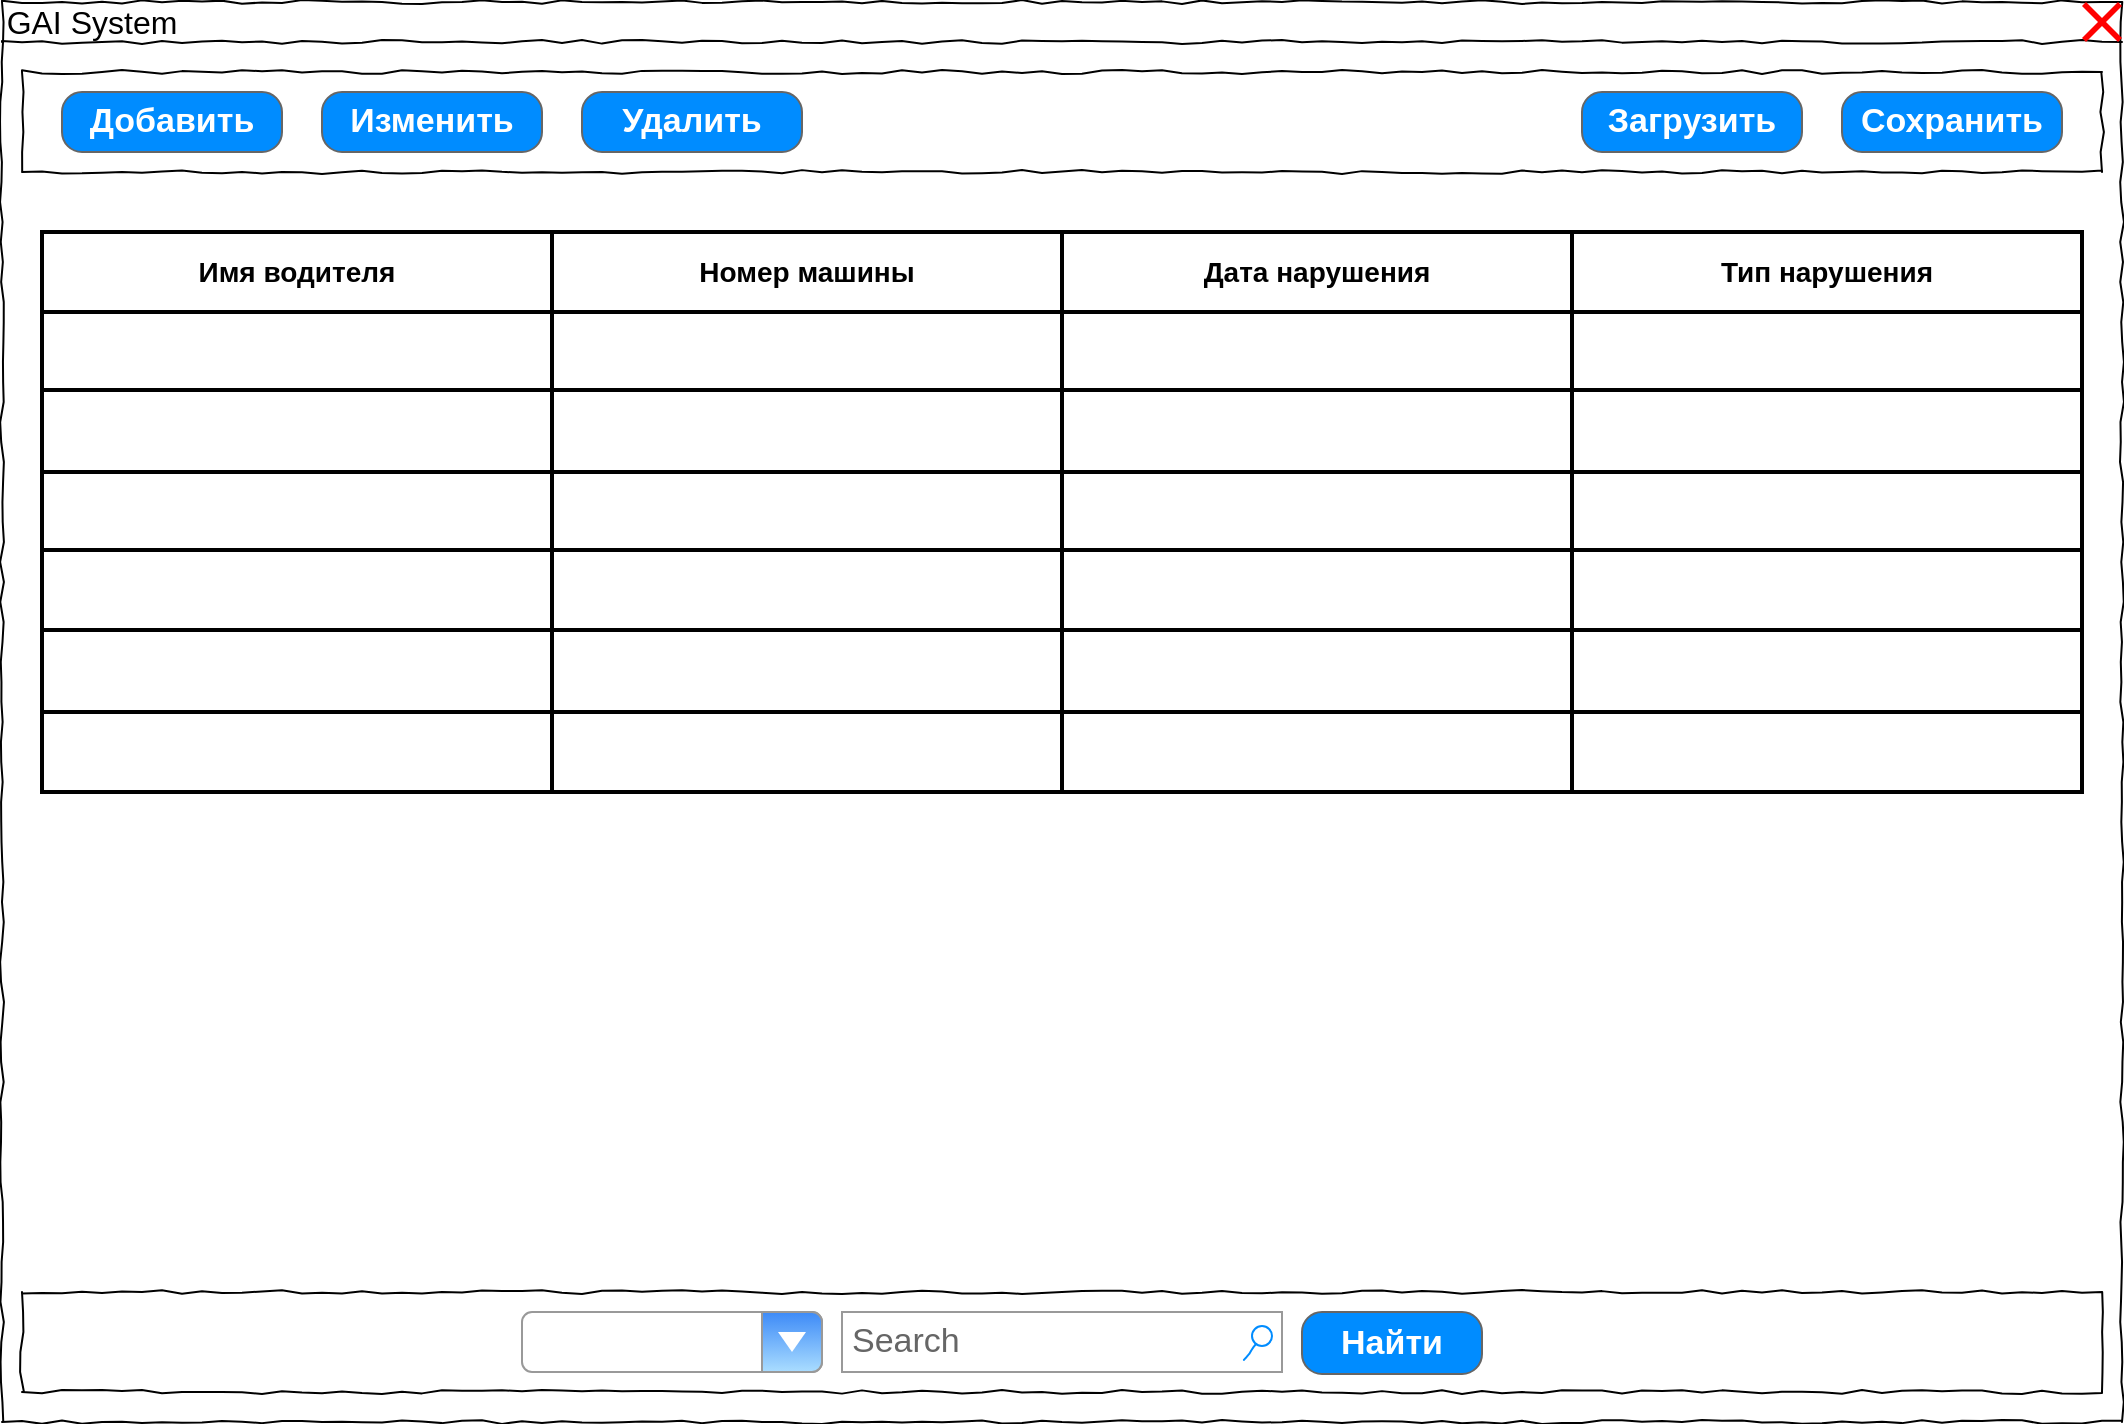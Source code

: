 <mxfile version="24.7.8">
  <diagram name="Page-1" id="03018318-947c-dd8e-b7a3-06fadd420f32">
    <mxGraphModel dx="1468" dy="1088" grid="1" gridSize="10" guides="1" tooltips="1" connect="1" arrows="1" fold="1" page="1" pageScale="1" pageWidth="1100" pageHeight="850" background="none" math="0" shadow="0">
      <root>
        <mxCell id="0" />
        <mxCell id="1" parent="0" />
        <mxCell id="677b7b8949515195-1" value="" style="whiteSpace=wrap;html=1;rounded=0;shadow=0;labelBackgroundColor=none;strokeColor=#000000;strokeWidth=1;fillColor=none;fontFamily=Verdana;fontSize=12;fontColor=#000000;align=center;comic=1;" parent="1" vertex="1">
          <mxGeometry x="20" y="125" width="1060" height="710" as="geometry" />
        </mxCell>
        <mxCell id="677b7b8949515195-3" value="Search" style="strokeWidth=1;shadow=0;dashed=0;align=center;html=1;shape=mxgraph.mockup.forms.searchBox;strokeColor=#999999;mainText=;strokeColor2=#008cff;fontColor=#666666;fontSize=17;align=left;spacingLeft=3;rounded=0;labelBackgroundColor=none;comic=1;" parent="1" vertex="1">
          <mxGeometry x="440" y="780" width="220" height="30" as="geometry" />
        </mxCell>
        <mxCell id="677b7b8949515195-9" value="" style="line;strokeWidth=1;html=1;rounded=0;shadow=0;labelBackgroundColor=none;fillColor=none;fontFamily=Verdana;fontSize=14;fontColor=#000000;align=center;comic=1;" parent="1" vertex="1">
          <mxGeometry x="20" y="140" width="1060" height="10" as="geometry" />
        </mxCell>
        <mxCell id="677b7b8949515195-10" value="" style="whiteSpace=wrap;html=1;rounded=0;shadow=0;labelBackgroundColor=none;strokeWidth=1;fillColor=none;fontFamily=Verdana;fontSize=12;align=center;comic=1;" parent="1" vertex="1">
          <mxGeometry x="30" y="160" width="1040" height="50" as="geometry" />
        </mxCell>
        <mxCell id="CNY90YAkgWfJfwW_G2L8-7" value="" style="whiteSpace=wrap;html=1;rounded=0;shadow=0;labelBackgroundColor=none;strokeWidth=1;fillColor=none;fontFamily=Verdana;fontSize=12;align=center;comic=1;" vertex="1" parent="1">
          <mxGeometry x="30" y="770" width="1040" height="50" as="geometry" />
        </mxCell>
        <mxCell id="CNY90YAkgWfJfwW_G2L8-8" value="" style="strokeWidth=1;shadow=0;dashed=0;align=center;html=1;shape=mxgraph.mockup.forms.comboBox;strokeColor=#999999;fillColor=#3d8af7;align=left;fillColor2=#aaddff;mainText=;fontColor=#666666;fontSize=17;spacingLeft=3;" vertex="1" parent="1">
          <mxGeometry x="280" y="780" width="150" height="30" as="geometry" />
        </mxCell>
        <mxCell id="CNY90YAkgWfJfwW_G2L8-9" value="Добавить" style="strokeWidth=1;shadow=0;dashed=0;align=center;html=1;shape=mxgraph.mockup.buttons.button;strokeColor=#666666;fontColor=#ffffff;mainText=;buttonStyle=round;fontSize=17;fontStyle=1;fillColor=#008cff;whiteSpace=wrap;" vertex="1" parent="1">
          <mxGeometry x="50" y="170" width="110" height="30" as="geometry" />
        </mxCell>
        <mxCell id="CNY90YAkgWfJfwW_G2L8-10" value="Изменить" style="strokeWidth=1;shadow=0;dashed=0;align=center;html=1;shape=mxgraph.mockup.buttons.button;strokeColor=#666666;fontColor=#ffffff;mainText=;buttonStyle=round;fontSize=17;fontStyle=1;fillColor=#008cff;whiteSpace=wrap;" vertex="1" parent="1">
          <mxGeometry x="180" y="170" width="110" height="30" as="geometry" />
        </mxCell>
        <mxCell id="CNY90YAkgWfJfwW_G2L8-11" value="Удалить" style="strokeWidth=1;shadow=0;dashed=0;align=center;html=1;shape=mxgraph.mockup.buttons.button;strokeColor=#666666;fontColor=#ffffff;mainText=;buttonStyle=round;fontSize=17;fontStyle=1;fillColor=#008cff;whiteSpace=wrap;" vertex="1" parent="1">
          <mxGeometry x="310" y="170" width="110" height="30" as="geometry" />
        </mxCell>
        <mxCell id="CNY90YAkgWfJfwW_G2L8-12" value="Найти" style="strokeWidth=1;shadow=0;dashed=0;align=center;html=1;shape=mxgraph.mockup.buttons.button;strokeColor=#666666;fontColor=#ffffff;mainText=;buttonStyle=round;fontSize=17;fontStyle=1;fillColor=#008cff;whiteSpace=wrap;" vertex="1" parent="1">
          <mxGeometry x="670" y="780" width="90" height="31" as="geometry" />
        </mxCell>
        <mxCell id="CNY90YAkgWfJfwW_G2L8-13" value="GAI System" style="text;html=1;align=center;verticalAlign=middle;whiteSpace=wrap;rounded=0;fontSize=16;" vertex="1" parent="1">
          <mxGeometry x="20" y="125" width="90" height="19" as="geometry" />
        </mxCell>
        <mxCell id="CNY90YAkgWfJfwW_G2L8-14" value="" style="shape=mxgraph.mockup.markup.redX;fillColor=#ff0000;html=1;shadow=0;whiteSpace=wrap;strokeColor=none;" vertex="1" parent="1">
          <mxGeometry x="1060" y="125" width="20" height="20" as="geometry" />
        </mxCell>
        <mxCell id="CNY90YAkgWfJfwW_G2L8-15" value="" style="shape=table;html=1;whiteSpace=wrap;startSize=0;container=1;collapsible=0;childLayout=tableLayout;strokeWidth=2;fontSize=17;" vertex="1" parent="1">
          <mxGeometry x="40" y="240" width="1020" height="280" as="geometry" />
        </mxCell>
        <mxCell id="CNY90YAkgWfJfwW_G2L8-16" value="" style="shape=tableRow;horizontal=0;startSize=0;swimlaneHead=0;swimlaneBody=0;top=0;left=0;bottom=0;right=0;collapsible=0;dropTarget=0;fillColor=none;points=[[0,0.5],[1,0.5]];portConstraint=eastwest;" vertex="1" parent="CNY90YAkgWfJfwW_G2L8-15">
          <mxGeometry width="1020" height="40" as="geometry" />
        </mxCell>
        <mxCell id="CNY90YAkgWfJfwW_G2L8-17" value="Имя водителя" style="shape=partialRectangle;html=1;whiteSpace=wrap;connectable=0;fillColor=none;top=0;left=0;bottom=0;right=0;overflow=hidden;fontStyle=1;fontSize=14;" vertex="1" parent="CNY90YAkgWfJfwW_G2L8-16">
          <mxGeometry width="255" height="40" as="geometry">
            <mxRectangle width="255" height="40" as="alternateBounds" />
          </mxGeometry>
        </mxCell>
        <mxCell id="CNY90YAkgWfJfwW_G2L8-18" value="Номер машины" style="shape=partialRectangle;html=1;whiteSpace=wrap;connectable=0;fillColor=none;top=0;left=0;bottom=0;right=0;overflow=hidden;fontStyle=1;fontSize=14;" vertex="1" parent="CNY90YAkgWfJfwW_G2L8-16">
          <mxGeometry x="255" width="255" height="40" as="geometry">
            <mxRectangle width="255" height="40" as="alternateBounds" />
          </mxGeometry>
        </mxCell>
        <mxCell id="CNY90YAkgWfJfwW_G2L8-25" value="Дата нарушения" style="shape=partialRectangle;html=1;whiteSpace=wrap;connectable=0;fillColor=none;top=0;left=0;bottom=0;right=0;overflow=hidden;fontStyle=1;fontSize=14;" vertex="1" parent="CNY90YAkgWfJfwW_G2L8-16">
          <mxGeometry x="510" width="255" height="40" as="geometry">
            <mxRectangle width="255" height="40" as="alternateBounds" />
          </mxGeometry>
        </mxCell>
        <mxCell id="CNY90YAkgWfJfwW_G2L8-28" value="Тип нарушения" style="shape=partialRectangle;html=1;whiteSpace=wrap;connectable=0;fillColor=none;top=0;left=0;bottom=0;right=0;overflow=hidden;fontStyle=1;fontSize=14;" vertex="1" parent="CNY90YAkgWfJfwW_G2L8-16">
          <mxGeometry x="765" width="255" height="40" as="geometry">
            <mxRectangle width="255" height="40" as="alternateBounds" />
          </mxGeometry>
        </mxCell>
        <mxCell id="CNY90YAkgWfJfwW_G2L8-19" value="" style="shape=tableRow;horizontal=0;startSize=0;swimlaneHead=0;swimlaneBody=0;top=0;left=0;bottom=0;right=0;collapsible=0;dropTarget=0;fillColor=none;points=[[0,0.5],[1,0.5]];portConstraint=eastwest;" vertex="1" parent="CNY90YAkgWfJfwW_G2L8-15">
          <mxGeometry y="40" width="1020" height="39" as="geometry" />
        </mxCell>
        <mxCell id="CNY90YAkgWfJfwW_G2L8-20" value="" style="shape=partialRectangle;html=1;whiteSpace=wrap;connectable=0;fillColor=none;top=0;left=0;bottom=0;right=0;overflow=hidden;" vertex="1" parent="CNY90YAkgWfJfwW_G2L8-19">
          <mxGeometry width="255" height="39" as="geometry">
            <mxRectangle width="255" height="39" as="alternateBounds" />
          </mxGeometry>
        </mxCell>
        <mxCell id="CNY90YAkgWfJfwW_G2L8-21" value="" style="shape=partialRectangle;html=1;whiteSpace=wrap;connectable=0;fillColor=none;top=0;left=0;bottom=0;right=0;overflow=hidden;" vertex="1" parent="CNY90YAkgWfJfwW_G2L8-19">
          <mxGeometry x="255" width="255" height="39" as="geometry">
            <mxRectangle width="255" height="39" as="alternateBounds" />
          </mxGeometry>
        </mxCell>
        <mxCell id="CNY90YAkgWfJfwW_G2L8-26" style="shape=partialRectangle;html=1;whiteSpace=wrap;connectable=0;fillColor=none;top=0;left=0;bottom=0;right=0;overflow=hidden;" vertex="1" parent="CNY90YAkgWfJfwW_G2L8-19">
          <mxGeometry x="510" width="255" height="39" as="geometry">
            <mxRectangle width="255" height="39" as="alternateBounds" />
          </mxGeometry>
        </mxCell>
        <mxCell id="CNY90YAkgWfJfwW_G2L8-29" style="shape=partialRectangle;html=1;whiteSpace=wrap;connectable=0;fillColor=none;top=0;left=0;bottom=0;right=0;overflow=hidden;" vertex="1" parent="CNY90YAkgWfJfwW_G2L8-19">
          <mxGeometry x="765" width="255" height="39" as="geometry">
            <mxRectangle width="255" height="39" as="alternateBounds" />
          </mxGeometry>
        </mxCell>
        <mxCell id="CNY90YAkgWfJfwW_G2L8-22" value="" style="shape=tableRow;horizontal=0;startSize=0;swimlaneHead=0;swimlaneBody=0;top=0;left=0;bottom=0;right=0;collapsible=0;dropTarget=0;fillColor=none;points=[[0,0.5],[1,0.5]];portConstraint=eastwest;" vertex="1" parent="CNY90YAkgWfJfwW_G2L8-15">
          <mxGeometry y="79" width="1020" height="41" as="geometry" />
        </mxCell>
        <mxCell id="CNY90YAkgWfJfwW_G2L8-23" value="" style="shape=partialRectangle;html=1;whiteSpace=wrap;connectable=0;fillColor=none;top=0;left=0;bottom=0;right=0;overflow=hidden;" vertex="1" parent="CNY90YAkgWfJfwW_G2L8-22">
          <mxGeometry width="255" height="41" as="geometry">
            <mxRectangle width="255" height="41" as="alternateBounds" />
          </mxGeometry>
        </mxCell>
        <mxCell id="CNY90YAkgWfJfwW_G2L8-24" value="" style="shape=partialRectangle;html=1;whiteSpace=wrap;connectable=0;fillColor=none;top=0;left=0;bottom=0;right=0;overflow=hidden;" vertex="1" parent="CNY90YAkgWfJfwW_G2L8-22">
          <mxGeometry x="255" width="255" height="41" as="geometry">
            <mxRectangle width="255" height="41" as="alternateBounds" />
          </mxGeometry>
        </mxCell>
        <mxCell id="CNY90YAkgWfJfwW_G2L8-27" style="shape=partialRectangle;html=1;whiteSpace=wrap;connectable=0;fillColor=none;top=0;left=0;bottom=0;right=0;overflow=hidden;" vertex="1" parent="CNY90YAkgWfJfwW_G2L8-22">
          <mxGeometry x="510" width="255" height="41" as="geometry">
            <mxRectangle width="255" height="41" as="alternateBounds" />
          </mxGeometry>
        </mxCell>
        <mxCell id="CNY90YAkgWfJfwW_G2L8-30" style="shape=partialRectangle;html=1;whiteSpace=wrap;connectable=0;fillColor=none;top=0;left=0;bottom=0;right=0;overflow=hidden;" vertex="1" parent="CNY90YAkgWfJfwW_G2L8-22">
          <mxGeometry x="765" width="255" height="41" as="geometry">
            <mxRectangle width="255" height="41" as="alternateBounds" />
          </mxGeometry>
        </mxCell>
        <mxCell id="CNY90YAkgWfJfwW_G2L8-31" style="shape=tableRow;horizontal=0;startSize=0;swimlaneHead=0;swimlaneBody=0;top=0;left=0;bottom=0;right=0;collapsible=0;dropTarget=0;fillColor=none;points=[[0,0.5],[1,0.5]];portConstraint=eastwest;" vertex="1" parent="CNY90YAkgWfJfwW_G2L8-15">
          <mxGeometry y="120" width="1020" height="39" as="geometry" />
        </mxCell>
        <mxCell id="CNY90YAkgWfJfwW_G2L8-32" style="shape=partialRectangle;html=1;whiteSpace=wrap;connectable=0;fillColor=none;top=0;left=0;bottom=0;right=0;overflow=hidden;" vertex="1" parent="CNY90YAkgWfJfwW_G2L8-31">
          <mxGeometry width="255" height="39" as="geometry">
            <mxRectangle width="255" height="39" as="alternateBounds" />
          </mxGeometry>
        </mxCell>
        <mxCell id="CNY90YAkgWfJfwW_G2L8-33" style="shape=partialRectangle;html=1;whiteSpace=wrap;connectable=0;fillColor=none;top=0;left=0;bottom=0;right=0;overflow=hidden;" vertex="1" parent="CNY90YAkgWfJfwW_G2L8-31">
          <mxGeometry x="255" width="255" height="39" as="geometry">
            <mxRectangle width="255" height="39" as="alternateBounds" />
          </mxGeometry>
        </mxCell>
        <mxCell id="CNY90YAkgWfJfwW_G2L8-34" style="shape=partialRectangle;html=1;whiteSpace=wrap;connectable=0;fillColor=none;top=0;left=0;bottom=0;right=0;overflow=hidden;" vertex="1" parent="CNY90YAkgWfJfwW_G2L8-31">
          <mxGeometry x="510" width="255" height="39" as="geometry">
            <mxRectangle width="255" height="39" as="alternateBounds" />
          </mxGeometry>
        </mxCell>
        <mxCell id="CNY90YAkgWfJfwW_G2L8-35" style="shape=partialRectangle;html=1;whiteSpace=wrap;connectable=0;fillColor=none;top=0;left=0;bottom=0;right=0;overflow=hidden;" vertex="1" parent="CNY90YAkgWfJfwW_G2L8-31">
          <mxGeometry x="765" width="255" height="39" as="geometry">
            <mxRectangle width="255" height="39" as="alternateBounds" />
          </mxGeometry>
        </mxCell>
        <mxCell id="CNY90YAkgWfJfwW_G2L8-36" style="shape=tableRow;horizontal=0;startSize=0;swimlaneHead=0;swimlaneBody=0;top=0;left=0;bottom=0;right=0;collapsible=0;dropTarget=0;fillColor=none;points=[[0,0.5],[1,0.5]];portConstraint=eastwest;" vertex="1" parent="CNY90YAkgWfJfwW_G2L8-15">
          <mxGeometry y="159" width="1020" height="40" as="geometry" />
        </mxCell>
        <mxCell id="CNY90YAkgWfJfwW_G2L8-37" style="shape=partialRectangle;html=1;whiteSpace=wrap;connectable=0;fillColor=none;top=0;left=0;bottom=0;right=0;overflow=hidden;" vertex="1" parent="CNY90YAkgWfJfwW_G2L8-36">
          <mxGeometry width="255" height="40" as="geometry">
            <mxRectangle width="255" height="40" as="alternateBounds" />
          </mxGeometry>
        </mxCell>
        <mxCell id="CNY90YAkgWfJfwW_G2L8-38" style="shape=partialRectangle;html=1;whiteSpace=wrap;connectable=0;fillColor=none;top=0;left=0;bottom=0;right=0;overflow=hidden;" vertex="1" parent="CNY90YAkgWfJfwW_G2L8-36">
          <mxGeometry x="255" width="255" height="40" as="geometry">
            <mxRectangle width="255" height="40" as="alternateBounds" />
          </mxGeometry>
        </mxCell>
        <mxCell id="CNY90YAkgWfJfwW_G2L8-39" style="shape=partialRectangle;html=1;whiteSpace=wrap;connectable=0;fillColor=none;top=0;left=0;bottom=0;right=0;overflow=hidden;" vertex="1" parent="CNY90YAkgWfJfwW_G2L8-36">
          <mxGeometry x="510" width="255" height="40" as="geometry">
            <mxRectangle width="255" height="40" as="alternateBounds" />
          </mxGeometry>
        </mxCell>
        <mxCell id="CNY90YAkgWfJfwW_G2L8-40" style="shape=partialRectangle;html=1;whiteSpace=wrap;connectable=0;fillColor=none;top=0;left=0;bottom=0;right=0;overflow=hidden;" vertex="1" parent="CNY90YAkgWfJfwW_G2L8-36">
          <mxGeometry x="765" width="255" height="40" as="geometry">
            <mxRectangle width="255" height="40" as="alternateBounds" />
          </mxGeometry>
        </mxCell>
        <mxCell id="CNY90YAkgWfJfwW_G2L8-41" style="shape=tableRow;horizontal=0;startSize=0;swimlaneHead=0;swimlaneBody=0;top=0;left=0;bottom=0;right=0;collapsible=0;dropTarget=0;fillColor=none;points=[[0,0.5],[1,0.5]];portConstraint=eastwest;" vertex="1" parent="CNY90YAkgWfJfwW_G2L8-15">
          <mxGeometry y="199" width="1020" height="41" as="geometry" />
        </mxCell>
        <mxCell id="CNY90YAkgWfJfwW_G2L8-42" style="shape=partialRectangle;html=1;whiteSpace=wrap;connectable=0;fillColor=none;top=0;left=0;bottom=0;right=0;overflow=hidden;" vertex="1" parent="CNY90YAkgWfJfwW_G2L8-41">
          <mxGeometry width="255" height="41" as="geometry">
            <mxRectangle width="255" height="41" as="alternateBounds" />
          </mxGeometry>
        </mxCell>
        <mxCell id="CNY90YAkgWfJfwW_G2L8-43" style="shape=partialRectangle;html=1;whiteSpace=wrap;connectable=0;fillColor=none;top=0;left=0;bottom=0;right=0;overflow=hidden;" vertex="1" parent="CNY90YAkgWfJfwW_G2L8-41">
          <mxGeometry x="255" width="255" height="41" as="geometry">
            <mxRectangle width="255" height="41" as="alternateBounds" />
          </mxGeometry>
        </mxCell>
        <mxCell id="CNY90YAkgWfJfwW_G2L8-44" style="shape=partialRectangle;html=1;whiteSpace=wrap;connectable=0;fillColor=none;top=0;left=0;bottom=0;right=0;overflow=hidden;" vertex="1" parent="CNY90YAkgWfJfwW_G2L8-41">
          <mxGeometry x="510" width="255" height="41" as="geometry">
            <mxRectangle width="255" height="41" as="alternateBounds" />
          </mxGeometry>
        </mxCell>
        <mxCell id="CNY90YAkgWfJfwW_G2L8-45" style="shape=partialRectangle;html=1;whiteSpace=wrap;connectable=0;fillColor=none;top=0;left=0;bottom=0;right=0;overflow=hidden;" vertex="1" parent="CNY90YAkgWfJfwW_G2L8-41">
          <mxGeometry x="765" width="255" height="41" as="geometry">
            <mxRectangle width="255" height="41" as="alternateBounds" />
          </mxGeometry>
        </mxCell>
        <mxCell id="CNY90YAkgWfJfwW_G2L8-46" style="shape=tableRow;horizontal=0;startSize=0;swimlaneHead=0;swimlaneBody=0;top=0;left=0;bottom=0;right=0;collapsible=0;dropTarget=0;fillColor=none;points=[[0,0.5],[1,0.5]];portConstraint=eastwest;" vertex="1" parent="CNY90YAkgWfJfwW_G2L8-15">
          <mxGeometry y="240" width="1020" height="40" as="geometry" />
        </mxCell>
        <mxCell id="CNY90YAkgWfJfwW_G2L8-47" style="shape=partialRectangle;html=1;whiteSpace=wrap;connectable=0;fillColor=none;top=0;left=0;bottom=0;right=0;overflow=hidden;" vertex="1" parent="CNY90YAkgWfJfwW_G2L8-46">
          <mxGeometry width="255" height="40" as="geometry">
            <mxRectangle width="255" height="40" as="alternateBounds" />
          </mxGeometry>
        </mxCell>
        <mxCell id="CNY90YAkgWfJfwW_G2L8-48" style="shape=partialRectangle;html=1;whiteSpace=wrap;connectable=0;fillColor=none;top=0;left=0;bottom=0;right=0;overflow=hidden;" vertex="1" parent="CNY90YAkgWfJfwW_G2L8-46">
          <mxGeometry x="255" width="255" height="40" as="geometry">
            <mxRectangle width="255" height="40" as="alternateBounds" />
          </mxGeometry>
        </mxCell>
        <mxCell id="CNY90YAkgWfJfwW_G2L8-49" style="shape=partialRectangle;html=1;whiteSpace=wrap;connectable=0;fillColor=none;top=0;left=0;bottom=0;right=0;overflow=hidden;" vertex="1" parent="CNY90YAkgWfJfwW_G2L8-46">
          <mxGeometry x="510" width="255" height="40" as="geometry">
            <mxRectangle width="255" height="40" as="alternateBounds" />
          </mxGeometry>
        </mxCell>
        <mxCell id="CNY90YAkgWfJfwW_G2L8-50" style="shape=partialRectangle;html=1;whiteSpace=wrap;connectable=0;fillColor=none;top=0;left=0;bottom=0;right=0;overflow=hidden;" vertex="1" parent="CNY90YAkgWfJfwW_G2L8-46">
          <mxGeometry x="765" width="255" height="40" as="geometry">
            <mxRectangle width="255" height="40" as="alternateBounds" />
          </mxGeometry>
        </mxCell>
        <mxCell id="CNY90YAkgWfJfwW_G2L8-52" value="Сохранить" style="strokeWidth=1;shadow=0;dashed=0;align=center;html=1;shape=mxgraph.mockup.buttons.button;strokeColor=#666666;fontColor=#ffffff;mainText=;buttonStyle=round;fontSize=17;fontStyle=1;fillColor=#008cff;whiteSpace=wrap;" vertex="1" parent="1">
          <mxGeometry x="940" y="170" width="110" height="30" as="geometry" />
        </mxCell>
        <mxCell id="CNY90YAkgWfJfwW_G2L8-53" value="Загрузить" style="strokeWidth=1;shadow=0;dashed=0;align=center;html=1;shape=mxgraph.mockup.buttons.button;strokeColor=#666666;fontColor=#ffffff;mainText=;buttonStyle=round;fontSize=17;fontStyle=1;fillColor=#008cff;whiteSpace=wrap;" vertex="1" parent="1">
          <mxGeometry x="810" y="170" width="110" height="30" as="geometry" />
        </mxCell>
      </root>
    </mxGraphModel>
  </diagram>
</mxfile>
